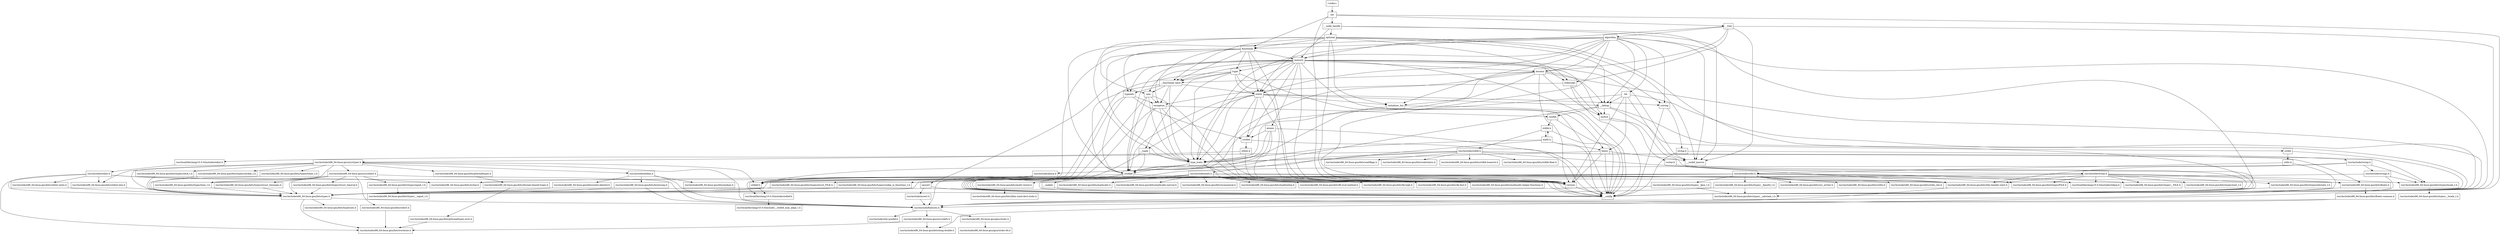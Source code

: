 digraph "dependencies" {
  header_0 [ shape="box", label="\<stdin\>" ];
  header_1 [ shape="box", label="set" ];
  header_100 [ shape="box", label="/usr/include/x86_64-linux-gnu/bits/types/struct_FILE.h" ];
  header_101 [ shape="box", label="/usr/include/x86_64-linux-gnu/bits/types/cookie_io_functions_t.h" ];
  header_102 [ shape="box", label="/usr/include/x86_64-linux-gnu/bits/stdio_lim.h" ];
  header_103 [ shape="box", label="/usr/include/x86_64-linux-gnu/bits/sys_errlist.h" ];
  header_104 [ shape="box", label="/usr/include/x86_64-linux-gnu/bits/stdio.h" ];
  header_105 [ shape="box", label="memory" ];
  header_106 [ shape="box", label="tuple" ];
  header_107 [ shape="box", label="stdexcept" ];
  header_108 [ shape="box", label="cassert" ];
  header_109 [ shape="box", label="/usr/include/assert.h" ];
  header_11 [ shape="box", label="__tree" ];
  header_110 [ shape="box", label="atomic" ];
  header_111 [ shape="box", label="algorithm" ];
  header_112 [ shape="box", label="functional" ];
  header_113 [ shape="box", label="bit" ];
  header_114 [ shape="box", label="__node_handle" ];
  header_115 [ shape="box", label="optional" ];
  header_12 [ shape="box", label="iterator" ];
  header_13 [ shape="box", label="iosfwd" ];
  header_14 [ shape="box", label="wchar.h" ];
  header_15 [ shape="box", label="/usr/include/wchar.h" ];
  header_16 [ shape="box", label="/usr/include/x86_64-linux-gnu/bits/libc-header-start.h" ];
  header_17 [ shape="box", label="/usr/include/x86_64-linux-gnu/bits/floatn.h" ];
  header_18 [ shape="box", label="/usr/include/x86_64-linux-gnu/bits/floatn-common.h" ];
  header_19 [ shape="box", label="stddef.h" ];
  header_2 [ shape="box", label="__config" ];
  header_20 [ shape="box", label="/usr/local/lib/clang/10.0.0/include/stddef.h" ];
  header_21 [ shape="box", label="/usr/local/lib/clang/10.0.0/include/stdarg.h" ];
  header_22 [ shape="box", label="/usr/include/x86_64-linux-gnu/bits/wchar.h" ];
  header_23 [ shape="box", label="/usr/include/x86_64-linux-gnu/bits/types/wint_t.h" ];
  header_24 [ shape="box", label="/usr/include/x86_64-linux-gnu/bits/types/mbstate_t.h" ];
  header_25 [ shape="box", label="/usr/include/x86_64-linux-gnu/bits/types/__mbstate_t.h" ];
  header_26 [ shape="box", label="/usr/include/x86_64-linux-gnu/bits/types/__FILE.h" ];
  header_27 [ shape="box", label="/usr/include/x86_64-linux-gnu/bits/types/FILE.h" ];
  header_28 [ shape="box", label="/usr/include/x86_64-linux-gnu/bits/types/locale_t.h" ];
  header_29 [ shape="box", label="/usr/include/x86_64-linux-gnu/bits/types/__locale_t.h" ];
  header_3 [ shape="box", label="/usr/include/features.h" ];
  header_30 [ shape="box", label="__functional_base" ];
  header_31 [ shape="box", label="type_traits" ];
  header_32 [ shape="box", label="cstddef" ];
  header_33 [ shape="box", label="version" ];
  header_34 [ shape="box", label="/usr/local/lib/clang/10.0.0/include/__stddef_max_align_t.h" ];
  header_35 [ shape="box", label="__nullptr" ];
  header_36 [ shape="box", label="typeinfo" ];
  header_37 [ shape="box", label="exception" ];
  header_38 [ shape="box", label="cstdlib" ];
  header_39 [ shape="box", label="stdlib.h" ];
  header_4 [ shape="box", label="/usr/include/stdc-predef.h" ];
  header_40 [ shape="box", label="/usr/include/stdlib.h" ];
  header_41 [ shape="box", label="/usr/include/x86_64-linux-gnu/bits/waitflags.h" ];
  header_42 [ shape="box", label="/usr/include/x86_64-linux-gnu/bits/waitstatus.h" ];
  header_43 [ shape="box", label="/usr/include/x86_64-linux-gnu/sys/types.h" ];
  header_44 [ shape="box", label="/usr/include/x86_64-linux-gnu/bits/types.h" ];
  header_45 [ shape="box", label="/usr/include/x86_64-linux-gnu/bits/typesizes.h" ];
  header_46 [ shape="box", label="/usr/include/x86_64-linux-gnu/bits/types/clock_t.h" ];
  header_47 [ shape="box", label="/usr/include/x86_64-linux-gnu/bits/types/clockid_t.h" ];
  header_48 [ shape="box", label="/usr/include/x86_64-linux-gnu/bits/types/time_t.h" ];
  header_49 [ shape="box", label="/usr/include/x86_64-linux-gnu/bits/types/timer_t.h" ];
  header_5 [ shape="box", label="/usr/include/x86_64-linux-gnu/sys/cdefs.h" ];
  header_50 [ shape="box", label="/usr/include/x86_64-linux-gnu/bits/stdint-intn.h" ];
  header_51 [ shape="box", label="/usr/include/endian.h" ];
  header_52 [ shape="box", label="/usr/include/x86_64-linux-gnu/bits/endian.h" ];
  header_53 [ shape="box", label="/usr/include/x86_64-linux-gnu/bits/byteswap.h" ];
  header_54 [ shape="box", label="/usr/include/x86_64-linux-gnu/bits/uintn-identity.h" ];
  header_55 [ shape="box", label="/usr/include/x86_64-linux-gnu/sys/select.h" ];
  header_56 [ shape="box", label="/usr/include/x86_64-linux-gnu/bits/select.h" ];
  header_57 [ shape="box", label="/usr/include/x86_64-linux-gnu/bits/types/sigset_t.h" ];
  header_58 [ shape="box", label="/usr/include/x86_64-linux-gnu/bits/types/__sigset_t.h" ];
  header_59 [ shape="box", label="/usr/include/x86_64-linux-gnu/bits/types/struct_timeval.h" ];
  header_6 [ shape="box", label="/usr/include/x86_64-linux-gnu/bits/wordsize.h" ];
  header_60 [ shape="box", label="/usr/include/x86_64-linux-gnu/bits/types/struct_timespec.h" ];
  header_61 [ shape="box", label="/usr/include/x86_64-linux-gnu/bits/pthreadtypes.h" ];
  header_62 [ shape="box", label="/usr/include/x86_64-linux-gnu/bits/thread-shared-types.h" ];
  header_63 [ shape="box", label="/usr/include/x86_64-linux-gnu/bits/pthreadtypes-arch.h" ];
  header_64 [ shape="box", label="/usr/include/alloca.h" ];
  header_65 [ shape="box", label="/usr/include/x86_64-linux-gnu/bits/stdlib-bsearch.h" ];
  header_66 [ shape="box", label="/usr/include/x86_64-linux-gnu/bits/stdlib-float.h" ];
  header_67 [ shape="box", label="math.h" ];
  header_68 [ shape="box", label="/usr/include/math.h" ];
  header_69 [ shape="box", label="/usr/include/x86_64-linux-gnu/bits/math-vector.h" ];
  header_7 [ shape="box", label="/usr/include/x86_64-linux-gnu/bits/long-double.h" ];
  header_70 [ shape="box", label="/usr/include/x86_64-linux-gnu/bits/libm-simd-decl-stubs.h" ];
  header_71 [ shape="box", label="/usr/include/x86_64-linux-gnu/bits/flt-eval-method.h" ];
  header_72 [ shape="box", label="/usr/include/x86_64-linux-gnu/bits/fp-logb.h" ];
  header_73 [ shape="box", label="/usr/include/x86_64-linux-gnu/bits/fp-fast.h" ];
  header_74 [ shape="box", label="/usr/include/x86_64-linux-gnu/bits/mathcalls-helper-functions.h" ];
  header_75 [ shape="box", label="/usr/include/x86_64-linux-gnu/bits/mathcalls.h" ];
  header_76 [ shape="box", label="/usr/include/x86_64-linux-gnu/bits/mathcalls-narrow.h" ];
  header_77 [ shape="box", label="/usr/include/x86_64-linux-gnu/bits/iscanonical.h" ];
  header_78 [ shape="box", label="/usr/include/x86_64-linux-gnu/bits/mathinline.h" ];
  header_79 [ shape="box", label="limits" ];
  header_8 [ shape="box", label="/usr/include/x86_64-linux-gnu/gnu/stubs.h" ];
  header_80 [ shape="box", label="__undef_macros" ];
  header_81 [ shape="box", label="cstdint" ];
  header_82 [ shape="box", label="stdint.h" ];
  header_83 [ shape="box", label="/usr/local/lib/clang/10.0.0/include/stdint.h" ];
  header_84 [ shape="box", label="/usr/include/stdint.h" ];
  header_85 [ shape="box", label="/usr/include/x86_64-linux-gnu/bits/stdint-uintn.h" ];
  header_86 [ shape="box", label="new" ];
  header_87 [ shape="box", label="utility" ];
  header_88 [ shape="box", label="__tuple" ];
  header_89 [ shape="box", label="initializer_list" ];
  header_9 [ shape="box", label="/usr/include/x86_64-linux-gnu/gnu/stubs-64.h" ];
  header_90 [ shape="box", label="cstring" ];
  header_91 [ shape="box", label="string.h" ];
  header_92 [ shape="box", label="/usr/include/string.h" ];
  header_93 [ shape="box", label="/usr/include/strings.h" ];
  header_94 [ shape="box", label="__debug" ];
  header_95 [ shape="box", label="cstdio" ];
  header_96 [ shape="box", label="stdio.h" ];
  header_97 [ shape="box", label="/usr/include/stdio.h" ];
  header_98 [ shape="box", label="/usr/include/x86_64-linux-gnu/bits/types/__fpos_t.h" ];
  header_99 [ shape="box", label="/usr/include/x86_64-linux-gnu/bits/types/__fpos64_t.h" ];
  header_61 -> header_62;
  header_60 -> header_44;
  header_63 -> header_6;
  header_62 -> header_63;
  header_64 -> header_3;
  header_64 -> header_19;
  header_67 -> header_68;
  header_67 -> header_79;
  header_67 -> header_31;
  header_67 -> header_2;
  header_67 -> header_39;
  header_69 -> header_70;
  header_68 -> header_16;
  header_68 -> header_17;
  header_68 -> header_72;
  header_68 -> header_73;
  header_68 -> header_71;
  header_68 -> header_44;
  header_68 -> header_76;
  header_68 -> header_77;
  header_68 -> header_74;
  header_68 -> header_75;
  header_68 -> header_69;
  header_68 -> header_78;
  header_114 -> header_105;
  header_114 -> header_115;
  header_114 -> header_2;
  header_114 -> header_80;
  header_115 -> header_87;
  header_115 -> header_33;
  header_115 -> header_30;
  header_115 -> header_31;
  header_115 -> header_89;
  header_115 -> header_2;
  header_115 -> header_94;
  header_115 -> header_107;
  header_115 -> header_80;
  header_115 -> header_112;
  header_115 -> header_86;
  header_79 -> header_80;
  header_79 -> header_2;
  header_79 -> header_33;
  header_79 -> header_31;
  header_112 -> header_36;
  header_112 -> header_37;
  header_112 -> header_33;
  header_112 -> header_30;
  header_112 -> header_31;
  header_112 -> header_2;
  header_112 -> header_105;
  header_112 -> header_106;
  header_112 -> header_87;
  header_113 -> header_80;
  header_113 -> header_33;
  header_113 -> header_31;
  header_113 -> header_2;
  header_113 -> header_94;
  header_113 -> header_79;
  header_110 -> header_32;
  header_110 -> header_81;
  header_110 -> header_2;
  header_110 -> header_33;
  header_110 -> header_31;
  header_111 -> header_112;
  header_111 -> header_12;
  header_111 -> header_87;
  header_111 -> header_32;
  header_111 -> header_33;
  header_111 -> header_31;
  header_111 -> header_94;
  header_111 -> header_89;
  header_111 -> header_2;
  header_111 -> header_105;
  header_111 -> header_80;
  header_111 -> header_90;
  header_111 -> header_113;
  header_47 -> header_44;
  header_46 -> header_44;
  header_44 -> header_6;
  header_44 -> header_45;
  header_44 -> header_3;
  header_43 -> header_61;
  header_43 -> header_50;
  header_43 -> header_51;
  header_43 -> header_19;
  header_43 -> header_55;
  header_43 -> header_47;
  header_43 -> header_46;
  header_43 -> header_44;
  header_43 -> header_3;
  header_43 -> header_49;
  header_43 -> header_48;
  header_40 -> header_16;
  header_40 -> header_17;
  header_40 -> header_28;
  header_40 -> header_19;
  header_40 -> header_43;
  header_40 -> header_42;
  header_40 -> header_41;
  header_40 -> header_66;
  header_40 -> header_65;
  header_40 -> header_64;
  header_105 -> header_106;
  header_105 -> header_12;
  header_105 -> header_13;
  header_105 -> header_36;
  header_105 -> header_90;
  header_105 -> header_32;
  header_105 -> header_33;
  header_105 -> header_30;
  header_105 -> header_31;
  header_105 -> header_2;
  header_105 -> header_108;
  header_105 -> header_107;
  header_105 -> header_81;
  header_105 -> header_79;
  header_105 -> header_87;
  header_105 -> header_86;
  header_105 -> header_110;
  header_105 -> header_80;
  header_107 -> header_37;
  header_107 -> header_2;
  header_107 -> header_13;
  header_106 -> header_32;
  header_106 -> header_33;
  header_106 -> header_30;
  header_106 -> header_31;
  header_106 -> header_88;
  header_106 -> header_2;
  header_106 -> header_87;
  header_101 -> header_44;
  header_100 -> header_44;
  header_49 -> header_44;
  header_48 -> header_44;
  header_5 -> header_6;
  header_5 -> header_7;
  header_2 -> header_3;
  header_3 -> header_4;
  header_3 -> header_5;
  header_3 -> header_8;
  header_0 -> header_1;
  header_1 -> header_112;
  header_1 -> header_114;
  header_1 -> header_2;
  header_1 -> header_11;
  header_1 -> header_33;
  header_8 -> header_9;
  header_59 -> header_44;
  header_50 -> header_44;
  header_51 -> header_52;
  header_51 -> header_53;
  header_51 -> header_54;
  header_51 -> header_3;
  header_53 -> header_44;
  header_53 -> header_3;
  header_54 -> header_44;
  header_55 -> header_59;
  header_55 -> header_56;
  header_55 -> header_57;
  header_55 -> header_60;
  header_55 -> header_44;
  header_55 -> header_3;
  header_55 -> header_48;
  header_56 -> header_6;
  header_57 -> header_58;
  header_28 -> header_29;
  header_24 -> header_25;
  header_20 -> header_34;
  header_38 -> header_2;
  header_38 -> header_39;
  header_39 -> header_2;
  header_39 -> header_67;
  header_39 -> header_40;
  header_36 -> header_32;
  header_36 -> header_37;
  header_36 -> header_81;
  header_36 -> header_2;
  header_37 -> header_32;
  header_37 -> header_2;
  header_37 -> header_33;
  header_37 -> header_38;
  header_37 -> header_31;
  header_35 -> header_2;
  header_32 -> header_35;
  header_32 -> header_2;
  header_32 -> header_33;
  header_32 -> header_20;
  header_33 -> header_2;
  header_30 -> header_36;
  header_30 -> header_37;
  header_30 -> header_31;
  header_30 -> header_2;
  header_30 -> header_87;
  header_30 -> header_86;
  header_31 -> header_32;
  header_31 -> header_2;
  header_31 -> header_33;
  header_109 -> header_3;
  header_108 -> header_109;
  header_108 -> header_2;
  header_89 -> header_32;
  header_89 -> header_2;
  header_88 -> header_32;
  header_88 -> header_2;
  header_88 -> header_31;
  header_83 -> header_84;
  header_82 -> header_83;
  header_82 -> header_2;
  header_81 -> header_82;
  header_81 -> header_2;
  header_87 -> header_32;
  header_87 -> header_33;
  header_87 -> header_31;
  header_87 -> header_89;
  header_87 -> header_88;
  header_87 -> header_2;
  header_87 -> header_94;
  header_87 -> header_81;
  header_87 -> header_90;
  header_86 -> header_32;
  header_86 -> header_37;
  header_86 -> header_2;
  header_86 -> header_33;
  header_86 -> header_31;
  header_85 -> header_44;
  header_84 -> header_16;
  header_84 -> header_50;
  header_84 -> header_22;
  header_84 -> header_6;
  header_84 -> header_44;
  header_84 -> header_85;
  header_14 -> header_15;
  header_14 -> header_2;
  header_15 -> header_16;
  header_15 -> header_17;
  header_15 -> header_28;
  header_15 -> header_24;
  header_15 -> header_27;
  header_15 -> header_26;
  header_15 -> header_21;
  header_15 -> header_19;
  header_15 -> header_23;
  header_15 -> header_22;
  header_16 -> header_3;
  header_17 -> header_18;
  header_17 -> header_3;
  header_11 -> header_12;
  header_11 -> header_2;
  header_11 -> header_105;
  header_11 -> header_107;
  header_11 -> header_80;
  header_11 -> header_111;
  header_12 -> header_13;
  header_12 -> header_32;
  header_12 -> header_33;
  header_12 -> header_30;
  header_12 -> header_31;
  header_12 -> header_89;
  header_12 -> header_2;
  header_12 -> header_94;
  header_13 -> header_14;
  header_13 -> header_2;
  header_18 -> header_7;
  header_18 -> header_3;
  header_19 -> header_20;
  header_98 -> header_25;
  header_98 -> header_44;
  header_99 -> header_25;
  header_99 -> header_44;
  header_94 -> header_32;
  header_94 -> header_95;
  header_94 -> header_2;
  header_94 -> header_38;
  header_94 -> header_13;
  header_95 -> header_96;
  header_95 -> header_2;
  header_96 -> header_97;
  header_96 -> header_2;
  header_97 -> header_16;
  header_97 -> header_27;
  header_97 -> header_26;
  header_97 -> header_21;
  header_97 -> header_19;
  header_97 -> header_44;
  header_97 -> header_98;
  header_97 -> header_99;
  header_97 -> header_104;
  header_97 -> header_101;
  header_97 -> header_100;
  header_97 -> header_103;
  header_97 -> header_102;
  header_90 -> header_2;
  header_90 -> header_91;
  header_91 -> header_2;
  header_91 -> header_92;
  header_92 -> header_16;
  header_92 -> header_93;
  header_92 -> header_19;
  header_92 -> header_28;
  header_93 -> header_28;
  header_93 -> header_3;
  header_93 -> header_19;
}